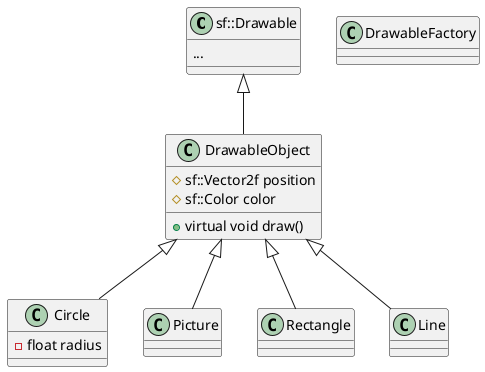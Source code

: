 @startuml FactoryPattern


class sf::Drawable {
  ...
}

class DrawableObject {
  # sf::Vector2f position
  # sf::Color color
  + virtual void draw()
}

class DrawableFactory {

}

class Circle {
  - float radius
}

class Picture {

}

class Rectangle {

}

class Line {

}

sf::Drawable <|-- DrawableObject
DrawableObject <|-- Circle
DrawableObject <|-- Picture
DrawableObject <|-- Rectangle
DrawableObject <|-- Line


@enduml